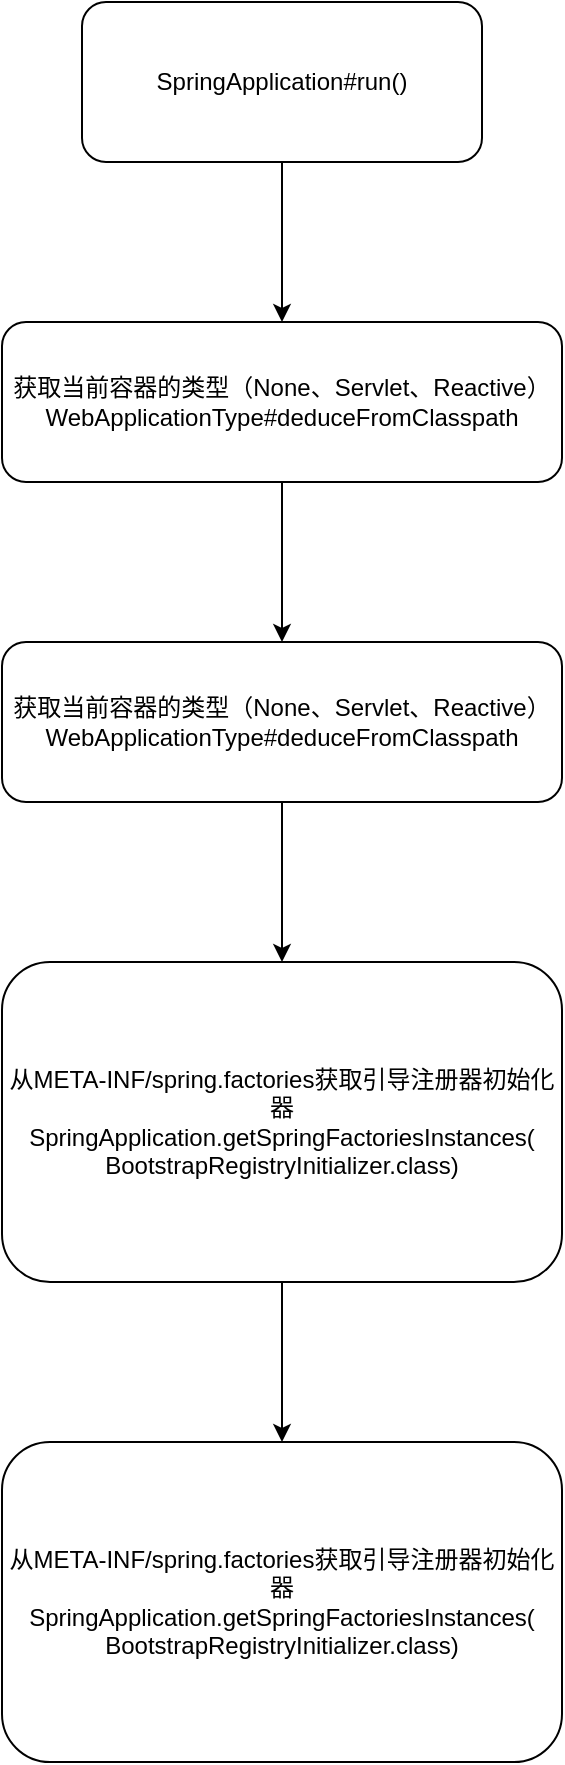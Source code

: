 <mxfile version="26.0.16">
  <diagram id="C5RBs43oDa-KdzZeNtuy" name="SpringBoot启动流程">
    <mxGraphModel dx="829" dy="491" grid="1" gridSize="10" guides="1" tooltips="1" connect="1" arrows="1" fold="1" page="1" pageScale="1" pageWidth="827" pageHeight="1169" math="0" shadow="0">
      <root>
        <mxCell id="WIyWlLk6GJQsqaUBKTNV-0" />
        <mxCell id="WIyWlLk6GJQsqaUBKTNV-1" parent="WIyWlLk6GJQsqaUBKTNV-0" />
        <mxCell id="3LTsM8QaxBrkT4zqR3_h-1" value="" style="edgeStyle=orthogonalEdgeStyle;rounded=0;orthogonalLoop=1;jettySize=auto;html=1;" parent="WIyWlLk6GJQsqaUBKTNV-1" source="WIyWlLk6GJQsqaUBKTNV-3" edge="1">
          <mxGeometry relative="1" as="geometry">
            <mxPoint x="260" y="200" as="targetPoint" />
          </mxGeometry>
        </mxCell>
        <mxCell id="WIyWlLk6GJQsqaUBKTNV-3" value="SpringApplication#run()" style="rounded=1;whiteSpace=wrap;html=1;fontSize=12;glass=0;strokeWidth=1;shadow=0;" parent="WIyWlLk6GJQsqaUBKTNV-1" vertex="1">
          <mxGeometry x="160" y="40" width="200" height="80" as="geometry" />
        </mxCell>
        <mxCell id="h2vUWbzyig7agpY1RAOJ-3" value="&lt;div&gt;获取当前容器的类型（None、Servlet、Reactive）&lt;/div&gt;WebApplicationType#deduceFromClasspath" style="rounded=1;whiteSpace=wrap;html=1;" vertex="1" parent="WIyWlLk6GJQsqaUBKTNV-1">
          <mxGeometry x="120" y="200" width="280" height="80" as="geometry" />
        </mxCell>
        <mxCell id="h2vUWbzyig7agpY1RAOJ-5" value="" style="edgeStyle=orthogonalEdgeStyle;rounded=0;orthogonalLoop=1;jettySize=auto;html=1;" edge="1" parent="WIyWlLk6GJQsqaUBKTNV-1" source="h2vUWbzyig7agpY1RAOJ-3" target="h2vUWbzyig7agpY1RAOJ-4">
          <mxGeometry relative="1" as="geometry" />
        </mxCell>
        <mxCell id="h2vUWbzyig7agpY1RAOJ-4" value="&lt;div&gt;获取当前容器的类型（None、Servlet、Reactive）&lt;/div&gt;WebApplicationType#deduceFromClasspath" style="rounded=1;whiteSpace=wrap;html=1;" vertex="1" parent="WIyWlLk6GJQsqaUBKTNV-1">
          <mxGeometry x="120" y="360" width="280" height="80" as="geometry" />
        </mxCell>
        <mxCell id="h2vUWbzyig7agpY1RAOJ-7" value="" style="edgeStyle=orthogonalEdgeStyle;rounded=0;orthogonalLoop=1;jettySize=auto;html=1;" edge="1" parent="WIyWlLk6GJQsqaUBKTNV-1" source="h2vUWbzyig7agpY1RAOJ-4" target="h2vUWbzyig7agpY1RAOJ-6">
          <mxGeometry relative="1" as="geometry" />
        </mxCell>
        <mxCell id="h2vUWbzyig7agpY1RAOJ-9" value="" style="edgeStyle=orthogonalEdgeStyle;rounded=0;orthogonalLoop=1;jettySize=auto;html=1;" edge="1" parent="WIyWlLk6GJQsqaUBKTNV-1" source="h2vUWbzyig7agpY1RAOJ-6" target="h2vUWbzyig7agpY1RAOJ-8">
          <mxGeometry relative="1" as="geometry" />
        </mxCell>
        <mxCell id="h2vUWbzyig7agpY1RAOJ-6" value="&lt;div&gt;从META-INF/spring.factories获取引导注册器初始化器&lt;/div&gt;SpringApplication.getSpringFactoriesInstances(&lt;div&gt;BootstrapRegistryInitializer.class)&lt;/div&gt;" style="rounded=1;whiteSpace=wrap;html=1;" vertex="1" parent="WIyWlLk6GJQsqaUBKTNV-1">
          <mxGeometry x="120" y="520" width="280" height="160" as="geometry" />
        </mxCell>
        <mxCell id="h2vUWbzyig7agpY1RAOJ-8" value="&lt;div&gt;从META-INF/spring.factories获取引导注册器初始化器&lt;/div&gt;SpringApplication.getSpringFactoriesInstances(&lt;div&gt;BootstrapRegistryInitializer.class)&lt;/div&gt;" style="rounded=1;whiteSpace=wrap;html=1;" vertex="1" parent="WIyWlLk6GJQsqaUBKTNV-1">
          <mxGeometry x="120" y="760" width="280" height="160" as="geometry" />
        </mxCell>
      </root>
    </mxGraphModel>
  </diagram>
</mxfile>
